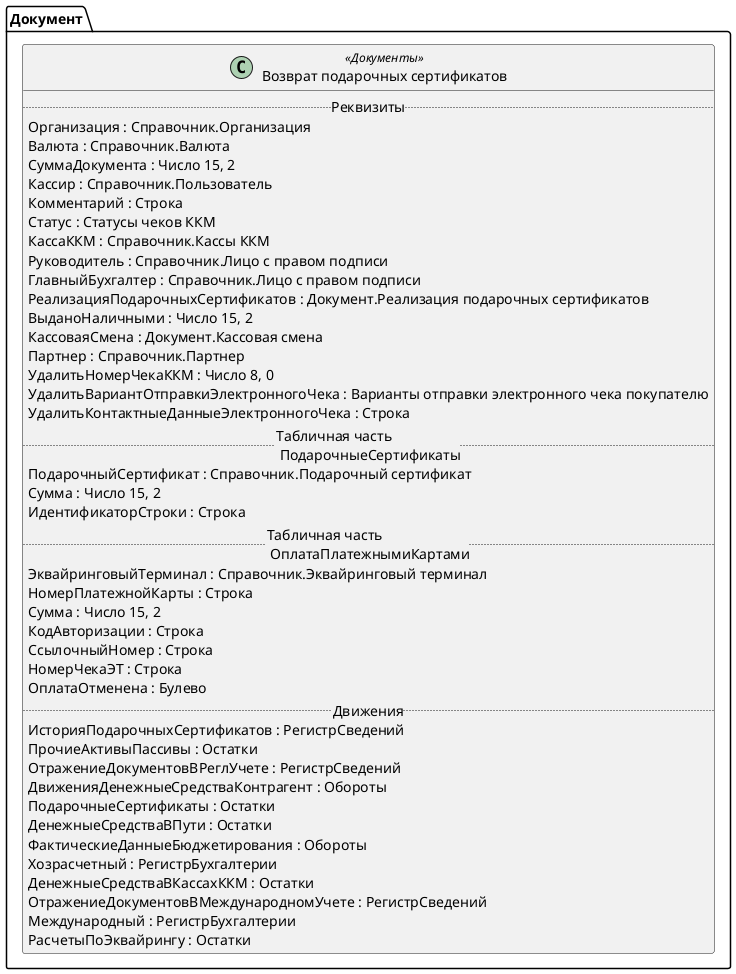 ﻿@startuml ВозвратПодарочныхСертификатов
'!include templates.wsd
'..\include templates.wsd
class Документ.ВозвратПодарочныхСертификатов as "Возврат подарочных сертификатов" <<Документы>>
{
..Реквизиты..
Организация : Справочник.Организация
Валюта : Справочник.Валюта
СуммаДокумента : Число 15, 2
Кассир : Справочник.Пользователь
Комментарий : Строка
Статус : Статусы чеков ККМ
КассаККМ : Справочник.Кассы ККМ
Руководитель : Справочник.Лицо с правом подписи
ГлавныйБухгалтер : Справочник.Лицо с правом подписи
РеализацияПодарочныхСертификатов : Документ.Реализация подарочных сертификатов
ВыданоНаличными : Число 15, 2
КассоваяСмена : Документ.Кассовая смена
Партнер : Справочник.Партнер
УдалитьНомерЧекаККМ : Число 8, 0
УдалитьВариантОтправкиЭлектронногоЧека : Варианты отправки электронного чека покупателю
УдалитьКонтактныеДанныеЭлектронногоЧека : Строка
..Табличная часть \n ПодарочныеСертификаты..
ПодарочныйСертификат : Справочник.Подарочный сертификат
Сумма : Число 15, 2
ИдентификаторСтроки : Строка
..Табличная часть \n ОплатаПлатежнымиКартами..
ЭквайринговыйТерминал : Справочник.Эквайринговый терминал
НомерПлатежнойКарты : Строка
Сумма : Число 15, 2
КодАвторизации : Строка
СсылочныйНомер : Строка
НомерЧекаЭТ : Строка
ОплатаОтменена : Булево
..Движения..
ИсторияПодарочныхСертификатов : РегистрСведений
ПрочиеАктивыПассивы : Остатки
ОтражениеДокументовВРеглУчете : РегистрСведений
ДвиженияДенежныеСредстваКонтрагент : Обороты
ПодарочныеСертификаты : Остатки
ДенежныеСредстваВПути : Остатки
ФактическиеДанныеБюджетирования : Обороты
Хозрасчетный : РегистрБухгалтерии
ДенежныеСредстваВКассахККМ : Остатки
ОтражениеДокументовВМеждународномУчете : РегистрСведений
Международный : РегистрБухгалтерии
РасчетыПоЭквайрингу : Остатки
}
@enduml
